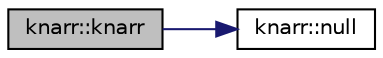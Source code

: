 digraph "knarr::knarr"
{
  edge [fontname="Helvetica",fontsize="10",labelfontname="Helvetica",labelfontsize="10"];
  node [fontname="Helvetica",fontsize="10",shape=record];
  rankdir="LR";
  Node0 [label="knarr::knarr",height=0.2,width=0.4,color="black", fillcolor="grey75", style="filled", fontcolor="black"];
  Node0 -> Node1 [color="midnightblue",fontsize="10",style="solid",fontname="Helvetica"];
  Node1 [label="knarr::null",height=0.2,width=0.4,color="black", fillcolor="white", style="filled",URL="$d7/de5/classknarr.html#a0404c8ec7f109c15730d2c61f2cfe4d8"];
}
